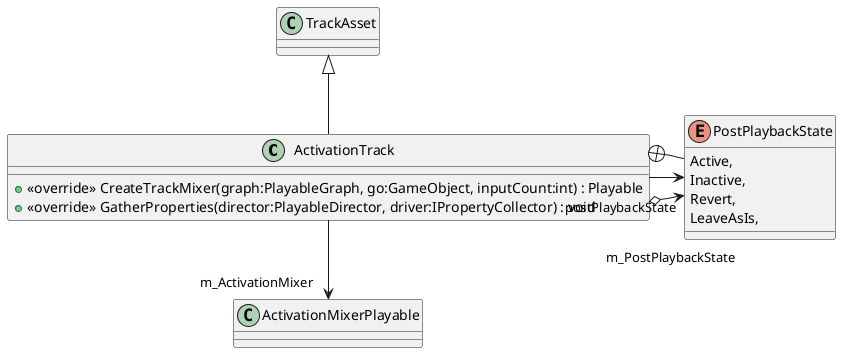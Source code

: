 @startuml
class ActivationTrack {
    + <<override>> CreateTrackMixer(graph:PlayableGraph, go:GameObject, inputCount:int) : Playable
    + <<override>> GatherProperties(director:PlayableDirector, driver:IPropertyCollector) : void
}
enum PostPlaybackState {
    Active,
    Inactive,
    Revert,
    LeaveAsIs,
}
TrackAsset <|-- ActivationTrack
ActivationTrack o-> "m_PostPlaybackState" PostPlaybackState
ActivationTrack --> "m_ActivationMixer" ActivationMixerPlayable
ActivationTrack --> "postPlaybackState" PostPlaybackState
ActivationTrack +-- PostPlaybackState
@enduml
